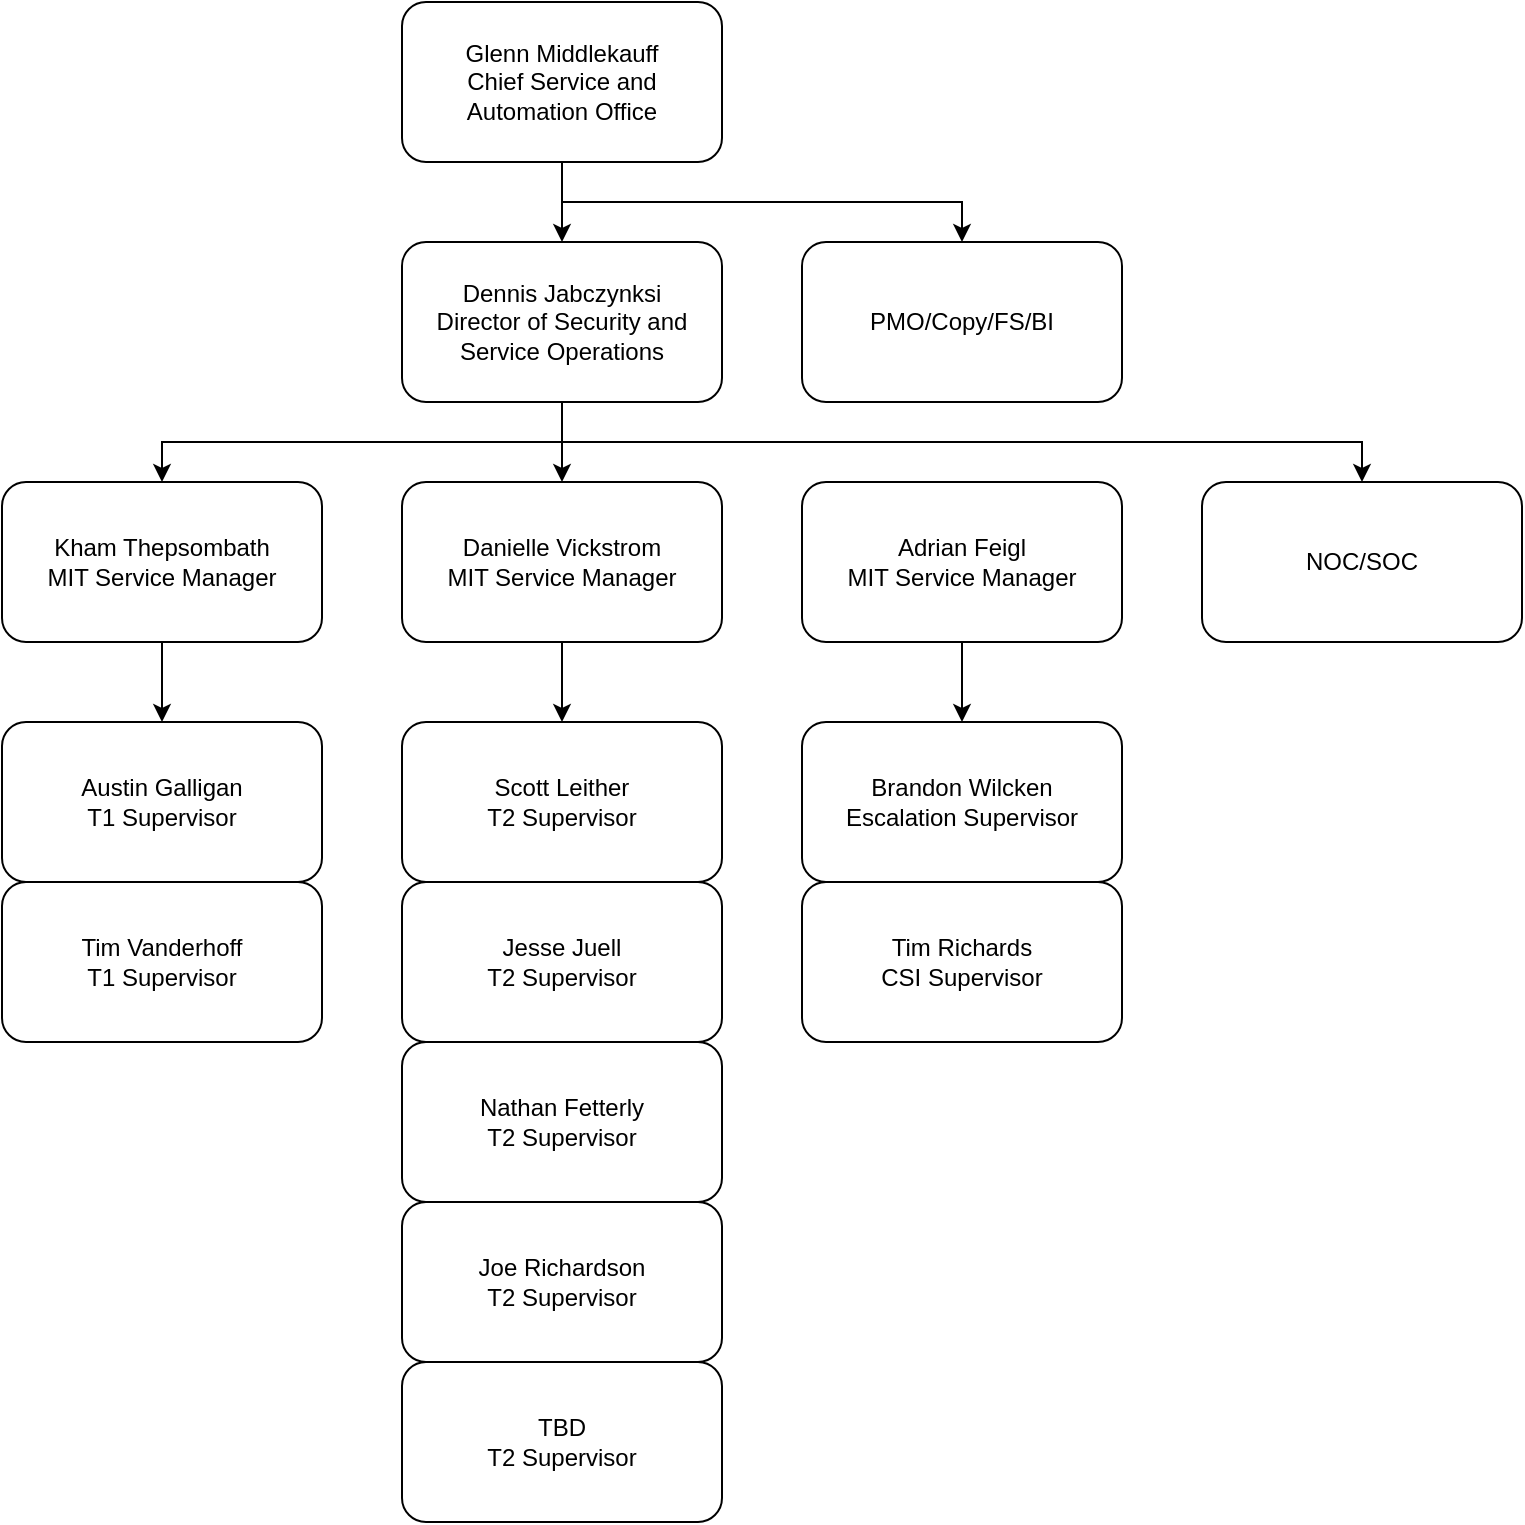 <mxfile version="21.6.6" type="github" pages="2">
  <diagram id="prtHgNgQTEPvFCAcTncT" name="Page-1">
    <mxGraphModel dx="1434" dy="754" grid="0" gridSize="10" guides="1" tooltips="1" connect="1" arrows="1" fold="1" page="1" pageScale="1" pageWidth="827" pageHeight="1169" math="0" shadow="0">
      <root>
        <mxCell id="0" />
        <mxCell id="1" parent="0" />
        <mxCell id="i7dfHkSiHQfK_3EyPa6v-2" value="" style="edgeStyle=orthogonalEdgeStyle;rounded=0;orthogonalLoop=1;jettySize=auto;html=1;" edge="1" parent="1" source="jX4YwAWhX4erhwlp12XX-9" target="jX4YwAWhX4erhwlp12XX-10">
          <mxGeometry relative="1" as="geometry" />
        </mxCell>
        <mxCell id="i7dfHkSiHQfK_3EyPa6v-14" style="edgeStyle=orthogonalEdgeStyle;rounded=0;orthogonalLoop=1;jettySize=auto;html=1;entryX=0.5;entryY=0;entryDx=0;entryDy=0;exitX=0.5;exitY=1;exitDx=0;exitDy=0;" edge="1" parent="1" source="jX4YwAWhX4erhwlp12XX-9" target="jX4YwAWhX4erhwlp12XX-18">
          <mxGeometry relative="1" as="geometry" />
        </mxCell>
        <mxCell id="jX4YwAWhX4erhwlp12XX-9" value="Glenn Middlekauff&lt;br&gt;Chief Service and Automation Office" style="rounded=1;whiteSpace=wrap;html=1;" parent="1" vertex="1">
          <mxGeometry x="240" y="40" width="160" height="80" as="geometry" />
        </mxCell>
        <mxCell id="i7dfHkSiHQfK_3EyPa6v-4" value="" style="edgeStyle=orthogonalEdgeStyle;rounded=0;orthogonalLoop=1;jettySize=auto;html=1;" edge="1" parent="1" source="jX4YwAWhX4erhwlp12XX-10" target="i7dfHkSiHQfK_3EyPa6v-1">
          <mxGeometry relative="1" as="geometry" />
        </mxCell>
        <mxCell id="i7dfHkSiHQfK_3EyPa6v-8" style="edgeStyle=orthogonalEdgeStyle;rounded=0;orthogonalLoop=1;jettySize=auto;html=1;entryX=0.5;entryY=0;entryDx=0;entryDy=0;exitX=0.5;exitY=1;exitDx=0;exitDy=0;" edge="1" parent="1" source="jX4YwAWhX4erhwlp12XX-10" target="jX4YwAWhX4erhwlp12XX-13">
          <mxGeometry relative="1" as="geometry" />
        </mxCell>
        <mxCell id="i7dfHkSiHQfK_3EyPa6v-15" style="edgeStyle=orthogonalEdgeStyle;rounded=0;orthogonalLoop=1;jettySize=auto;html=1;exitX=0.5;exitY=1;exitDx=0;exitDy=0;" edge="1" parent="1" source="jX4YwAWhX4erhwlp12XX-10" target="jX4YwAWhX4erhwlp12XX-11">
          <mxGeometry relative="1" as="geometry" />
        </mxCell>
        <mxCell id="jX4YwAWhX4erhwlp12XX-10" value="Dennis Jabczynksi&lt;br&gt;Director of Security and Service Operations" style="rounded=1;whiteSpace=wrap;html=1;" parent="1" vertex="1">
          <mxGeometry x="240" y="160" width="160" height="80" as="geometry" />
        </mxCell>
        <mxCell id="i7dfHkSiHQfK_3EyPa6v-11" value="" style="edgeStyle=orthogonalEdgeStyle;rounded=0;orthogonalLoop=1;jettySize=auto;html=1;" edge="1" parent="1" source="jX4YwAWhX4erhwlp12XX-11" target="jX4YwAWhX4erhwlp12XX-14">
          <mxGeometry relative="1" as="geometry" />
        </mxCell>
        <mxCell id="jX4YwAWhX4erhwlp12XX-11" value="Kham Thepsombath&lt;br&gt;MIT Service Manager" style="rounded=1;whiteSpace=wrap;html=1;" parent="1" vertex="1">
          <mxGeometry x="40" y="280" width="160" height="80" as="geometry" />
        </mxCell>
        <mxCell id="i7dfHkSiHQfK_3EyPa6v-12" value="" style="edgeStyle=orthogonalEdgeStyle;rounded=0;orthogonalLoop=1;jettySize=auto;html=1;" edge="1" parent="1" source="jX4YwAWhX4erhwlp12XX-12" target="jX4YwAWhX4erhwlp12XX-17">
          <mxGeometry relative="1" as="geometry" />
        </mxCell>
        <mxCell id="jX4YwAWhX4erhwlp12XX-12" value="Adrian Feigl&lt;br&gt;MIT Service Manager" style="rounded=1;whiteSpace=wrap;html=1;" parent="1" vertex="1">
          <mxGeometry x="440" y="280" width="160" height="80" as="geometry" />
        </mxCell>
        <mxCell id="jX4YwAWhX4erhwlp12XX-13" value="NOC/SOC" style="rounded=1;whiteSpace=wrap;html=1;" parent="1" vertex="1">
          <mxGeometry x="640" y="280" width="160" height="80" as="geometry" />
        </mxCell>
        <mxCell id="jX4YwAWhX4erhwlp12XX-14" value="Austin Galligan&lt;br&gt;T1 Supervisor&lt;br&gt;" style="rounded=1;whiteSpace=wrap;html=1;" parent="1" vertex="1">
          <mxGeometry x="40" y="400" width="160" height="80" as="geometry" />
        </mxCell>
        <mxCell id="jX4YwAWhX4erhwlp12XX-15" value="Tim Vanderhoff&lt;br&gt;T1 Supervisor" style="rounded=1;whiteSpace=wrap;html=1;" parent="1" vertex="1">
          <mxGeometry x="40" y="480" width="160" height="80" as="geometry" />
        </mxCell>
        <mxCell id="jX4YwAWhX4erhwlp12XX-16" value="Scott Leither&lt;br&gt;T2 Supervisor" style="rounded=1;whiteSpace=wrap;html=1;" parent="1" vertex="1">
          <mxGeometry x="240" y="400" width="160" height="80" as="geometry" />
        </mxCell>
        <mxCell id="jX4YwAWhX4erhwlp12XX-17" value="Brandon Wilcken&lt;br&gt;Escalation Supervisor" style="rounded=1;whiteSpace=wrap;html=1;" parent="1" vertex="1">
          <mxGeometry x="440" y="400" width="160" height="80" as="geometry" />
        </mxCell>
        <mxCell id="jX4YwAWhX4erhwlp12XX-18" value="PMO/Copy/FS/BI" style="rounded=1;whiteSpace=wrap;html=1;" parent="1" vertex="1">
          <mxGeometry x="440" y="160" width="160" height="80" as="geometry" />
        </mxCell>
        <mxCell id="jX4YwAWhX4erhwlp12XX-20" value="Jesse Juell&lt;br&gt;T2 Supervisor" style="rounded=1;whiteSpace=wrap;html=1;" parent="1" vertex="1">
          <mxGeometry x="240" y="480" width="160" height="80" as="geometry" />
        </mxCell>
        <mxCell id="jX4YwAWhX4erhwlp12XX-21" value="Nathan Fetterly&lt;br&gt;T2 Supervisor" style="rounded=1;whiteSpace=wrap;html=1;" parent="1" vertex="1">
          <mxGeometry x="240" y="560" width="160" height="80" as="geometry" />
        </mxCell>
        <mxCell id="jX4YwAWhX4erhwlp12XX-22" value="Joe Richardson&lt;br&gt;T2 Supervisor" style="rounded=1;whiteSpace=wrap;html=1;" parent="1" vertex="1">
          <mxGeometry x="240" y="640" width="160" height="80" as="geometry" />
        </mxCell>
        <mxCell id="jX4YwAWhX4erhwlp12XX-23" value="Tim Richards&lt;br&gt;CSI Supervisor" style="rounded=1;whiteSpace=wrap;html=1;" parent="1" vertex="1">
          <mxGeometry x="440" y="480" width="160" height="80" as="geometry" />
        </mxCell>
        <mxCell id="i7dfHkSiHQfK_3EyPa6v-10" value="" style="edgeStyle=orthogonalEdgeStyle;rounded=0;orthogonalLoop=1;jettySize=auto;html=1;" edge="1" parent="1" source="i7dfHkSiHQfK_3EyPa6v-1" target="jX4YwAWhX4erhwlp12XX-16">
          <mxGeometry relative="1" as="geometry" />
        </mxCell>
        <mxCell id="i7dfHkSiHQfK_3EyPa6v-1" value="Danielle Vickstrom&lt;br&gt;MIT Service Manager" style="rounded=1;whiteSpace=wrap;html=1;" vertex="1" parent="1">
          <mxGeometry x="240" y="280" width="160" height="80" as="geometry" />
        </mxCell>
        <mxCell id="i7dfHkSiHQfK_3EyPa6v-13" value="TBD&lt;br&gt;T2 Supervisor" style="rounded=1;whiteSpace=wrap;html=1;" vertex="1" parent="1">
          <mxGeometry x="240" y="720" width="160" height="80" as="geometry" />
        </mxCell>
      </root>
    </mxGraphModel>
  </diagram>
  <diagram id="oo-2LSJc3LSIFp24DONc" name="Page-2">
    <mxGraphModel dx="1434" dy="754" grid="1" gridSize="10" guides="1" tooltips="1" connect="1" arrows="1" fold="1" page="1" pageScale="1" pageWidth="850" pageHeight="1100" math="0" shadow="0">
      <root>
        <mxCell id="0" />
        <mxCell id="1" parent="0" />
        <mxCell id="obNyDcq3-6Gdf37rABSv-16" value="" style="edgeStyle=orthogonalEdgeStyle;rounded=0;orthogonalLoop=1;jettySize=auto;html=1;" edge="1" parent="1" source="obNyDcq3-6Gdf37rABSv-1" target="obNyDcq3-6Gdf37rABSv-2">
          <mxGeometry relative="1" as="geometry" />
        </mxCell>
        <mxCell id="obNyDcq3-6Gdf37rABSv-1" value="Client submits ticket" style="ellipse;whiteSpace=wrap;html=1;" vertex="1" parent="1">
          <mxGeometry x="60" y="50" width="100" height="60" as="geometry" />
        </mxCell>
        <mxCell id="obNyDcq3-6Gdf37rABSv-17" value="" style="edgeStyle=orthogonalEdgeStyle;rounded=0;orthogonalLoop=1;jettySize=auto;html=1;" edge="1" parent="1" source="obNyDcq3-6Gdf37rABSv-2" target="obNyDcq3-6Gdf37rABSv-3">
          <mxGeometry relative="1" as="geometry" />
        </mxCell>
        <mxCell id="obNyDcq3-6Gdf37rABSv-2" value="Tier 1 engagement&lt;br&gt;Set invoice&lt;br&gt;Route to skill" style="whiteSpace=wrap;html=1;aspect=fixed;" vertex="1" parent="1">
          <mxGeometry x="200" y="40" width="80" height="80" as="geometry" />
        </mxCell>
        <mxCell id="obNyDcq3-6Gdf37rABSv-18" value="" style="edgeStyle=orthogonalEdgeStyle;rounded=0;orthogonalLoop=1;jettySize=auto;html=1;" edge="1" parent="1" source="obNyDcq3-6Gdf37rABSv-3" target="obNyDcq3-6Gdf37rABSv-5">
          <mxGeometry relative="1" as="geometry" />
        </mxCell>
        <mxCell id="obNyDcq3-6Gdf37rABSv-19" value="" style="edgeStyle=orthogonalEdgeStyle;rounded=0;orthogonalLoop=1;jettySize=auto;html=1;" edge="1" parent="1" source="obNyDcq3-6Gdf37rABSv-3" target="obNyDcq3-6Gdf37rABSv-6">
          <mxGeometry relative="1" as="geometry" />
        </mxCell>
        <mxCell id="obNyDcq3-6Gdf37rABSv-3" value="Request or Issue?" style="rhombus;whiteSpace=wrap;html=1;" vertex="1" parent="1">
          <mxGeometry x="310" y="40" width="80" height="80" as="geometry" />
        </mxCell>
        <mxCell id="obNyDcq3-6Gdf37rABSv-22" value="" style="edgeStyle=orthogonalEdgeStyle;rounded=0;orthogonalLoop=1;jettySize=auto;html=1;" edge="1" parent="1" source="obNyDcq3-6Gdf37rABSv-4" target="obNyDcq3-6Gdf37rABSv-12">
          <mxGeometry relative="1" as="geometry" />
        </mxCell>
        <mxCell id="obNyDcq3-6Gdf37rABSv-23" value="" style="edgeStyle=orthogonalEdgeStyle;rounded=0;orthogonalLoop=1;jettySize=auto;html=1;" edge="1" parent="1" source="obNyDcq3-6Gdf37rABSv-4" target="obNyDcq3-6Gdf37rABSv-11">
          <mxGeometry relative="1" as="geometry" />
        </mxCell>
        <mxCell id="obNyDcq3-6Gdf37rABSv-4" value="Resolved?" style="rhombus;whiteSpace=wrap;html=1;" vertex="1" parent="1">
          <mxGeometry x="440" y="160" width="80" height="80" as="geometry" />
        </mxCell>
        <mxCell id="obNyDcq3-6Gdf37rABSv-21" value="" style="edgeStyle=orthogonalEdgeStyle;rounded=0;orthogonalLoop=1;jettySize=auto;html=1;" edge="1" parent="1" source="obNyDcq3-6Gdf37rABSv-5" target="obNyDcq3-6Gdf37rABSv-4">
          <mxGeometry relative="1" as="geometry" />
        </mxCell>
        <mxCell id="obNyDcq3-6Gdf37rABSv-5" value="Fulfill Request&lt;br&gt;Refer or Escalate as needed" style="whiteSpace=wrap;html=1;aspect=fixed;" vertex="1" parent="1">
          <mxGeometry x="440" y="40" width="80" height="80" as="geometry" />
        </mxCell>
        <mxCell id="obNyDcq3-6Gdf37rABSv-20" value="" style="edgeStyle=orthogonalEdgeStyle;rounded=0;orthogonalLoop=1;jettySize=auto;html=1;" edge="1" parent="1" source="obNyDcq3-6Gdf37rABSv-6" target="obNyDcq3-6Gdf37rABSv-4">
          <mxGeometry relative="1" as="geometry" />
        </mxCell>
        <mxCell id="obNyDcq3-6Gdf37rABSv-6" value="Refer to T2&lt;br&gt;Service Communication Standard" style="whiteSpace=wrap;html=1;aspect=fixed;" vertex="1" parent="1">
          <mxGeometry x="310" y="160" width="80" height="80" as="geometry" />
        </mxCell>
        <mxCell id="obNyDcq3-6Gdf37rABSv-10" value="Close Ticket" style="ellipse;whiteSpace=wrap;html=1;" vertex="1" parent="1">
          <mxGeometry x="670" y="170" width="100" height="60" as="geometry" />
        </mxCell>
        <mxCell id="obNyDcq3-6Gdf37rABSv-24" style="edgeStyle=orthogonalEdgeStyle;rounded=0;orthogonalLoop=1;jettySize=auto;html=1;exitX=1;exitY=0.5;exitDx=0;exitDy=0;entryX=0.5;entryY=1;entryDx=0;entryDy=0;" edge="1" parent="1" source="obNyDcq3-6Gdf37rABSv-11" target="obNyDcq3-6Gdf37rABSv-12">
          <mxGeometry relative="1" as="geometry" />
        </mxCell>
        <mxCell id="obNyDcq3-6Gdf37rABSv-11" value="Escalate to Tier 3&lt;br&gt;Engage until resolved" style="whiteSpace=wrap;html=1;aspect=fixed;" vertex="1" parent="1">
          <mxGeometry x="440" y="280" width="80" height="80" as="geometry" />
        </mxCell>
        <mxCell id="obNyDcq3-6Gdf37rABSv-25" value="" style="edgeStyle=orthogonalEdgeStyle;rounded=0;orthogonalLoop=1;jettySize=auto;html=1;" edge="1" parent="1" source="obNyDcq3-6Gdf37rABSv-12" target="obNyDcq3-6Gdf37rABSv-10">
          <mxGeometry relative="1" as="geometry" />
        </mxCell>
        <mxCell id="obNyDcq3-6Gdf37rABSv-12" value="Validate and communicate with client" style="whiteSpace=wrap;html=1;aspect=fixed;" vertex="1" parent="1">
          <mxGeometry x="550" y="160" width="80" height="80" as="geometry" />
        </mxCell>
        <mxCell id="obNyDcq3-6Gdf37rABSv-26" value="Request" style="text;html=1;align=center;verticalAlign=middle;resizable=0;points=[];autosize=1;strokeColor=none;fillColor=none;" vertex="1" parent="1">
          <mxGeometry x="370" y="50" width="70" height="30" as="geometry" />
        </mxCell>
        <mxCell id="obNyDcq3-6Gdf37rABSv-27" value="Issue" style="text;html=1;align=center;verticalAlign=middle;resizable=0;points=[];autosize=1;strokeColor=none;fillColor=none;" vertex="1" parent="1">
          <mxGeometry x="350" y="130" width="50" height="30" as="geometry" />
        </mxCell>
        <mxCell id="obNyDcq3-6Gdf37rABSv-28" value="Yes" style="text;html=1;align=center;verticalAlign=middle;resizable=0;points=[];autosize=1;strokeColor=none;fillColor=none;" vertex="1" parent="1">
          <mxGeometry x="500" y="168" width="40" height="30" as="geometry" />
        </mxCell>
        <mxCell id="obNyDcq3-6Gdf37rABSv-29" value="No" style="text;html=1;align=center;verticalAlign=middle;resizable=0;points=[];autosize=1;strokeColor=none;fillColor=none;" vertex="1" parent="1">
          <mxGeometry x="470" y="238" width="40" height="30" as="geometry" />
        </mxCell>
      </root>
    </mxGraphModel>
  </diagram>
</mxfile>
